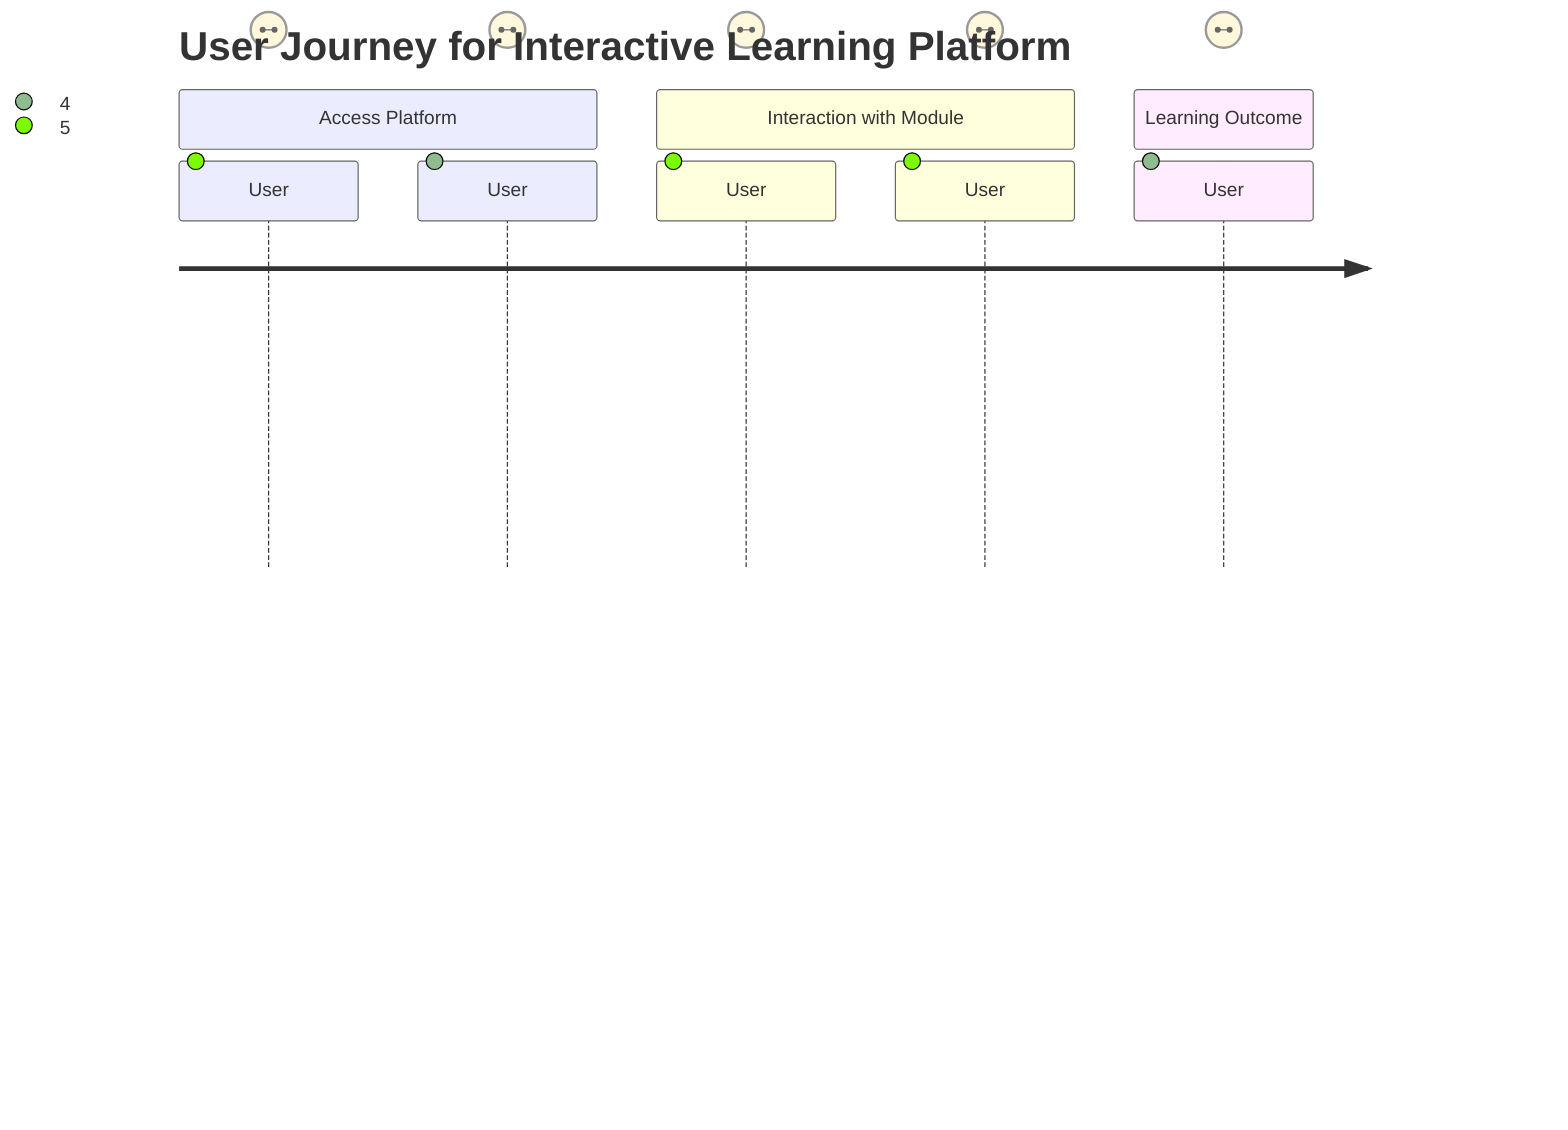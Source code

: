 journey
    title User Journey for Interactive Learning Platform
    section Access Platform
      User: Clicks on website link: 5: Browser opens
      User: Sees main menu: 4: Navigates to desired module
    section Interaction with Module
      User: Selects Algebra Module: 5: Module loads
      User: Interacts with content: 5: Engages with explanations and examples
    section Learning Outcome
      User: Understands concepts: 4: Feels confident in subject matter
